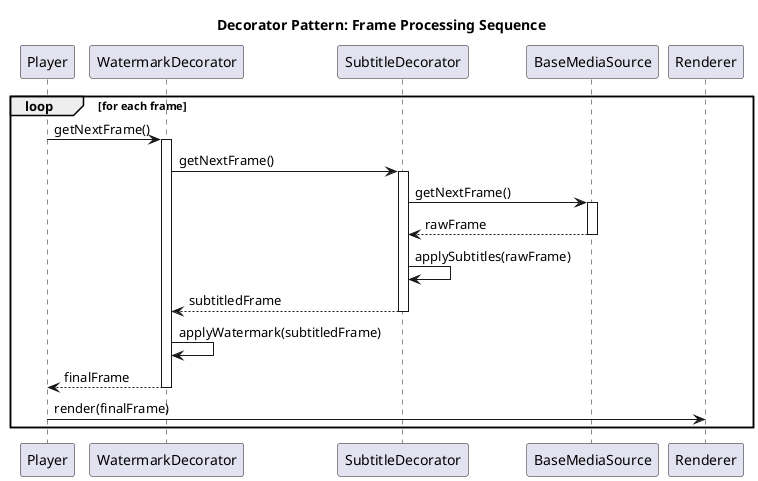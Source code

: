 @startuml
title Decorator Pattern: Frame Processing Sequence

participant "Player" as Player
participant "WatermarkDecorator" as WD
participant "SubtitleDecorator" as SD
participant "BaseMediaSource" as MS
participant "Renderer" as Renderer

loop for each frame
    Player -> WD: getNextFrame()
    activate WD
    WD -> SD: getNextFrame()
    activate SD
    SD -> MS: getNextFrame()
    activate MS
    MS --> SD: rawFrame
    deactivate MS
    SD -> SD: applySubtitles(rawFrame)
    SD --> WD: subtitledFrame
    deactivate SD
    WD -> WD: applyWatermark(subtitledFrame)
    WD --> Player: finalFrame
    deactivate WD
    Player -> Renderer: render(finalFrame)
end
@enduml

